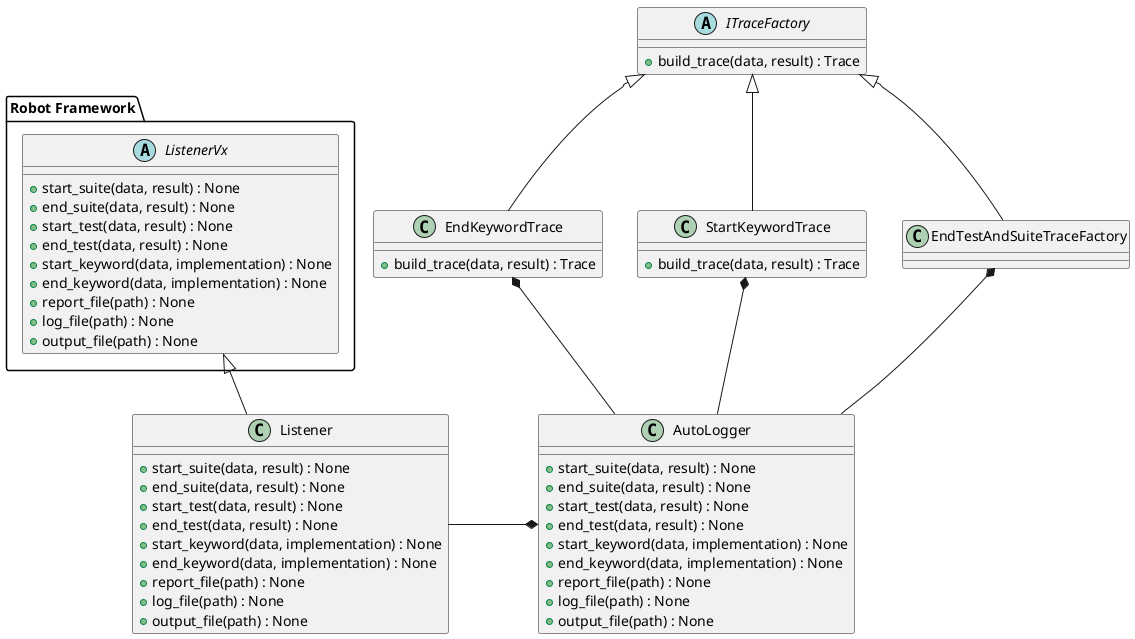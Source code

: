 @startuml Robot Autologger Class Diagram

package "Robot Framework" {
    abstract ListenerVx {
        + start_suite(data, result) : None
        + end_suite(data, result) : None
        + start_test(data, result) : None
        + end_test(data, result) : None
        + start_keyword(data, implementation) : None
        + end_keyword(data, implementation) : None
        + report_file(path) : None
        + log_file(path) : None
        + output_file(path) : None
    }
}

class Listener {
    + start_suite(data, result) : None
    + end_suite(data, result) : None
    + start_test(data, result) : None
    + end_test(data, result) : None
    + start_keyword(data, implementation) : None
    + end_keyword(data, implementation) : None
    + report_file(path) : None
    + log_file(path) : None
    + output_file(path) : None
}

class AutoLogger {
    + start_suite(data, result) : None
    + end_suite(data, result) : None
    + start_test(data, result) : None
    + end_test(data, result) : None
    + start_keyword(data, implementation) : None
    + end_keyword(data, implementation) : None
    + report_file(path) : None
    + log_file(path) : None
    + output_file(path) : None
}

abstract ITraceFactory {
    + build_trace(data, result) : Trace
}

class StartKeywordTrace {
    + build_trace(data, result) : Trace
}

class EndKeywordTrace {
    + build_trace(data, result) : Trace
}

Listener -u-|> ListenerVx
Listener -r-* AutoLogger
StartKeywordTrace -u-|> ITraceFactory
EndKeywordTrace -u-|> ITraceFactory
EndTestAndSuiteTraceFactory -u-|> ITraceFactory
AutoLogger -u-* StartKeywordTrace
AutoLogger -u-* EndKeywordTrace
AutoLogger -u-* EndTestAndSuiteTraceFactory

@enduml